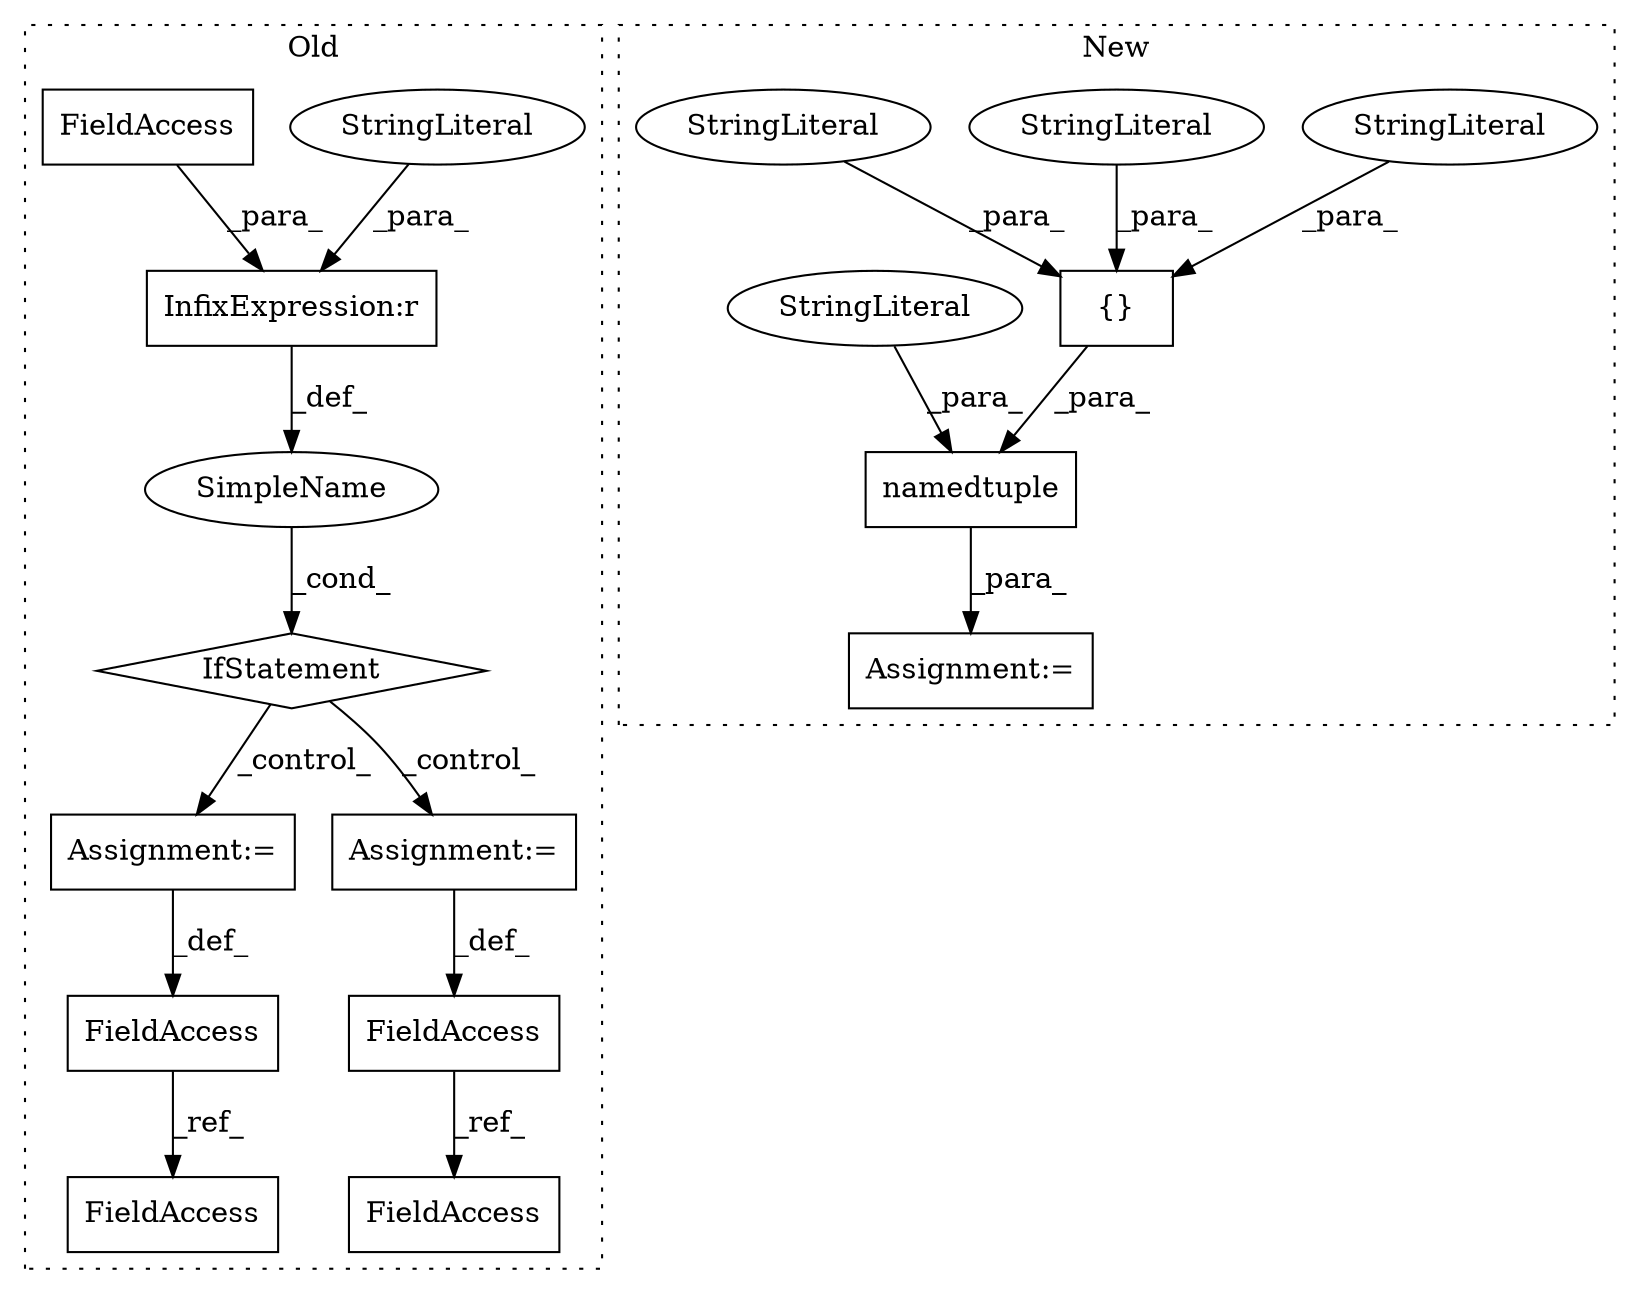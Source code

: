 digraph G {
subgraph cluster0 {
1 [label="IfStatement" a="25" s="2309,2335" l="4,2" shape="diamond"];
4 [label="Assignment:=" a="7" s="2410" l="1" shape="box"];
5 [label="SimpleName" a="42" s="" l="" shape="ellipse"];
6 [label="InfixExpression:r" a="27" s="2321" l="4" shape="box"];
7 [label="Assignment:=" a="7" s="2491" l="1" shape="box"];
8 [label="StringLiteral" a="45" s="2325" l="10" shape="ellipse"];
9 [label="FieldAccess" a="22" s="2313" l="8" shape="box"];
10 [label="FieldAccess" a="22" s="2488" l="3" shape="box"];
11 [label="FieldAccess" a="22" s="2562" l="3" shape="box"];
12 [label="FieldAccess" a="22" s="2407" l="3" shape="box"];
13 [label="FieldAccess" a="22" s="2476" l="3" shape="box"];
label = "Old";
style="dotted";
}
subgraph cluster1 {
2 [label="{}" a="4" s="2863,2908" l="1,1" shape="box"];
3 [label="Assignment:=" a="7" s="2814" l="1" shape="box"];
14 [label="StringLiteral" a="45" s="2897" l="11" shape="ellipse"];
15 [label="StringLiteral" a="45" s="2890" l="6" shape="ellipse"];
16 [label="namedtuple" a="32" s="2827,2909" l="11,1" shape="box"];
17 [label="StringLiteral" a="45" s="2881" l="8" shape="ellipse"];
18 [label="StringLiteral" a="45" s="2838" l="12" shape="ellipse"];
label = "New";
style="dotted";
}
1 -> 4 [label="_control_"];
1 -> 7 [label="_control_"];
2 -> 16 [label="_para_"];
4 -> 12 [label="_def_"];
5 -> 1 [label="_cond_"];
6 -> 5 [label="_def_"];
7 -> 10 [label="_def_"];
8 -> 6 [label="_para_"];
9 -> 6 [label="_para_"];
10 -> 11 [label="_ref_"];
12 -> 13 [label="_ref_"];
14 -> 2 [label="_para_"];
15 -> 2 [label="_para_"];
16 -> 3 [label="_para_"];
17 -> 2 [label="_para_"];
18 -> 16 [label="_para_"];
}